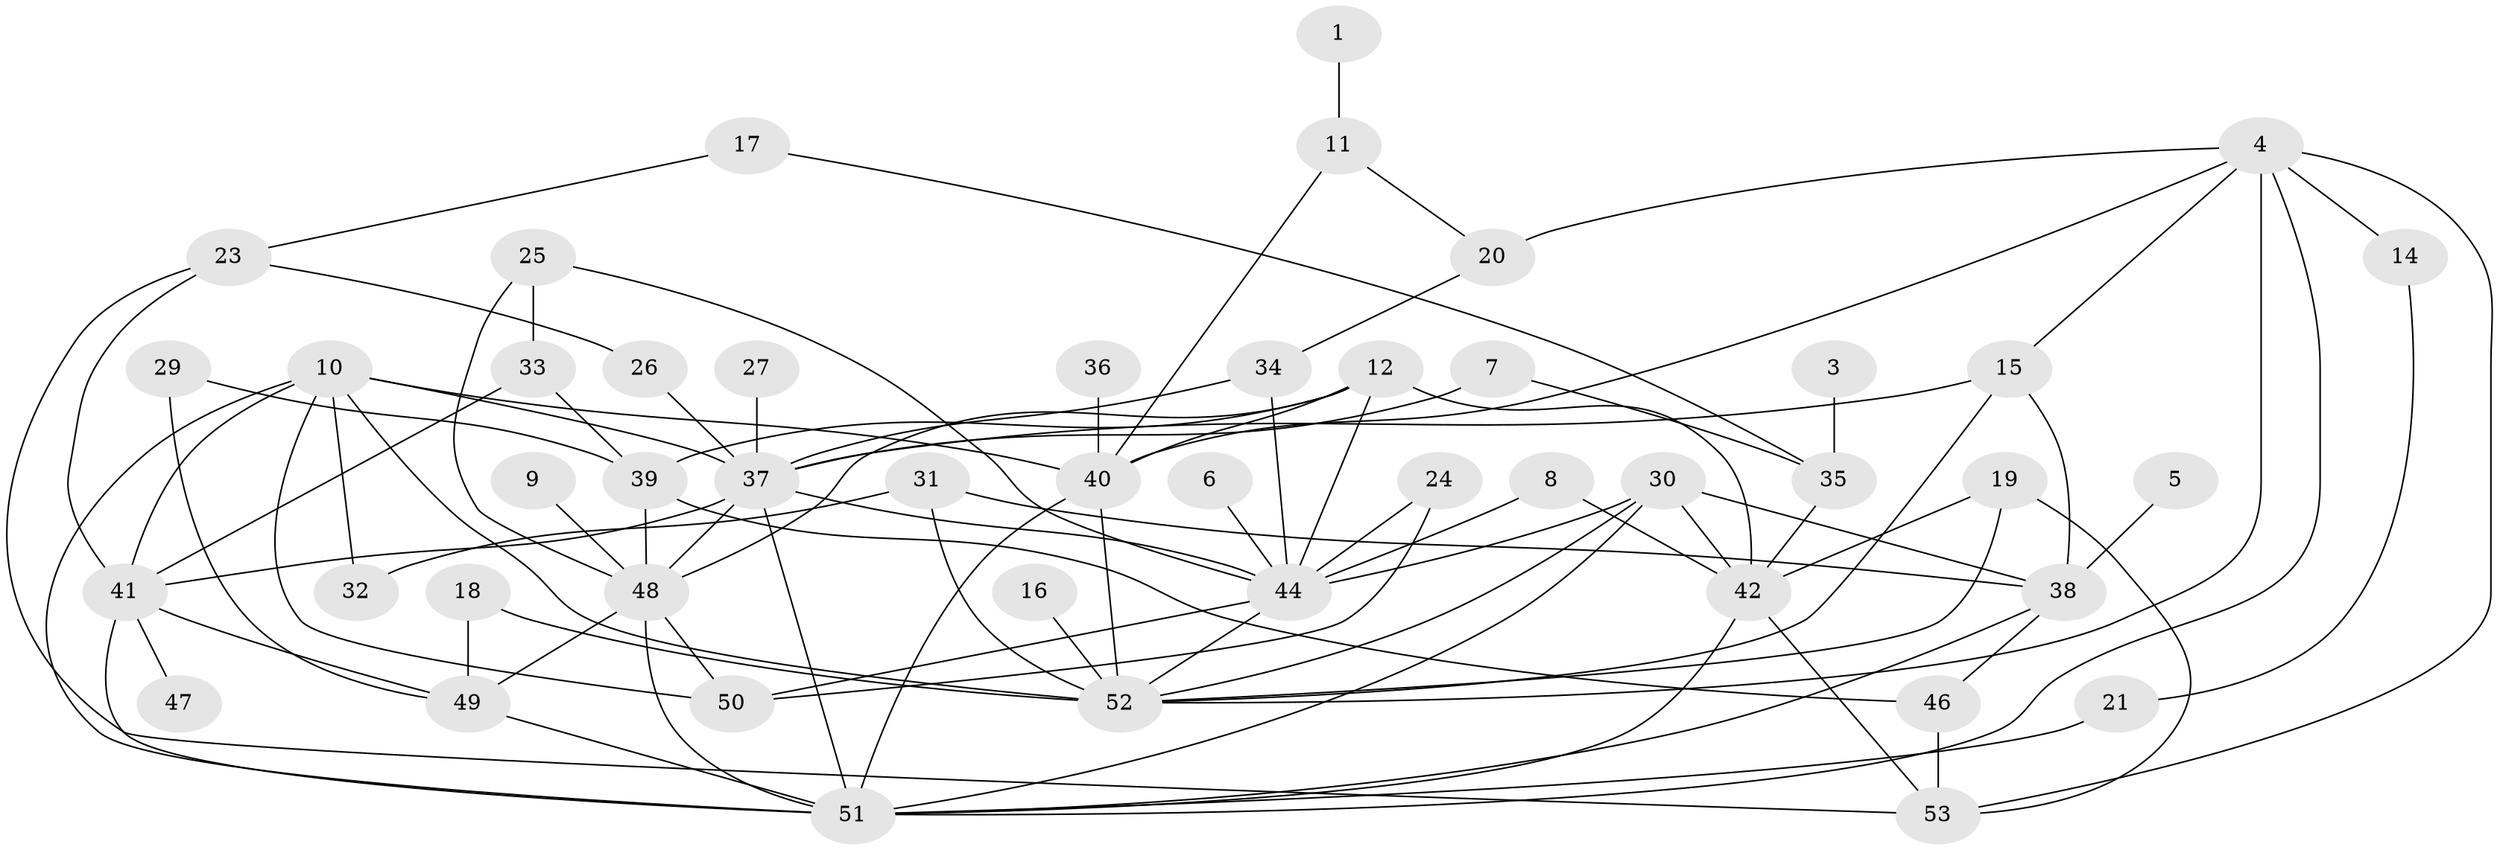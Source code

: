 // original degree distribution, {6: 0.06666666666666667, 1: 0.17142857142857143, 5: 0.08571428571428572, 0: 0.047619047619047616, 8: 0.009523809523809525, 2: 0.24761904761904763, 3: 0.21904761904761905, 4: 0.1523809523809524}
// Generated by graph-tools (version 1.1) at 2025/49/03/09/25 03:49:07]
// undirected, 47 vertices, 92 edges
graph export_dot {
graph [start="1"]
  node [color=gray90,style=filled];
  1;
  3;
  4;
  5;
  6;
  7;
  8;
  9;
  10;
  11;
  12;
  14;
  15;
  16;
  17;
  18;
  19;
  20;
  21;
  23;
  24;
  25;
  26;
  27;
  29;
  30;
  31;
  32;
  33;
  34;
  35;
  36;
  37;
  38;
  39;
  40;
  41;
  42;
  44;
  46;
  47;
  48;
  49;
  50;
  51;
  52;
  53;
  1 -- 11 [weight=1.0];
  3 -- 35 [weight=1.0];
  4 -- 14 [weight=1.0];
  4 -- 15 [weight=1.0];
  4 -- 20 [weight=1.0];
  4 -- 40 [weight=1.0];
  4 -- 51 [weight=1.0];
  4 -- 52 [weight=1.0];
  4 -- 53 [weight=1.0];
  5 -- 38 [weight=1.0];
  6 -- 44 [weight=2.0];
  7 -- 35 [weight=1.0];
  7 -- 37 [weight=1.0];
  8 -- 42 [weight=1.0];
  8 -- 44 [weight=2.0];
  9 -- 48 [weight=1.0];
  10 -- 32 [weight=1.0];
  10 -- 37 [weight=1.0];
  10 -- 40 [weight=1.0];
  10 -- 41 [weight=1.0];
  10 -- 50 [weight=1.0];
  10 -- 51 [weight=1.0];
  10 -- 52 [weight=1.0];
  11 -- 20 [weight=1.0];
  11 -- 40 [weight=1.0];
  12 -- 39 [weight=1.0];
  12 -- 40 [weight=1.0];
  12 -- 42 [weight=1.0];
  12 -- 44 [weight=1.0];
  12 -- 48 [weight=1.0];
  14 -- 21 [weight=1.0];
  15 -- 37 [weight=1.0];
  15 -- 38 [weight=1.0];
  15 -- 52 [weight=1.0];
  16 -- 52 [weight=1.0];
  17 -- 23 [weight=1.0];
  17 -- 35 [weight=1.0];
  18 -- 49 [weight=1.0];
  18 -- 52 [weight=1.0];
  19 -- 42 [weight=1.0];
  19 -- 52 [weight=1.0];
  19 -- 53 [weight=1.0];
  20 -- 34 [weight=1.0];
  21 -- 51 [weight=1.0];
  23 -- 26 [weight=1.0];
  23 -- 41 [weight=1.0];
  23 -- 53 [weight=1.0];
  24 -- 44 [weight=1.0];
  24 -- 50 [weight=1.0];
  25 -- 33 [weight=1.0];
  25 -- 44 [weight=1.0];
  25 -- 48 [weight=1.0];
  26 -- 37 [weight=1.0];
  27 -- 37 [weight=1.0];
  29 -- 39 [weight=1.0];
  29 -- 49 [weight=1.0];
  30 -- 38 [weight=1.0];
  30 -- 42 [weight=1.0];
  30 -- 44 [weight=1.0];
  30 -- 51 [weight=1.0];
  30 -- 52 [weight=1.0];
  31 -- 32 [weight=1.0];
  31 -- 38 [weight=1.0];
  31 -- 52 [weight=2.0];
  33 -- 39 [weight=1.0];
  33 -- 41 [weight=1.0];
  34 -- 37 [weight=1.0];
  34 -- 44 [weight=1.0];
  35 -- 42 [weight=1.0];
  36 -- 40 [weight=1.0];
  37 -- 41 [weight=1.0];
  37 -- 44 [weight=1.0];
  37 -- 48 [weight=1.0];
  37 -- 51 [weight=2.0];
  38 -- 46 [weight=1.0];
  38 -- 51 [weight=1.0];
  39 -- 46 [weight=1.0];
  39 -- 48 [weight=1.0];
  40 -- 51 [weight=1.0];
  40 -- 52 [weight=1.0];
  41 -- 47 [weight=1.0];
  41 -- 49 [weight=1.0];
  41 -- 51 [weight=1.0];
  42 -- 51 [weight=1.0];
  42 -- 53 [weight=1.0];
  44 -- 50 [weight=1.0];
  44 -- 52 [weight=1.0];
  46 -- 53 [weight=1.0];
  48 -- 49 [weight=1.0];
  48 -- 50 [weight=1.0];
  48 -- 51 [weight=1.0];
  49 -- 51 [weight=1.0];
}
